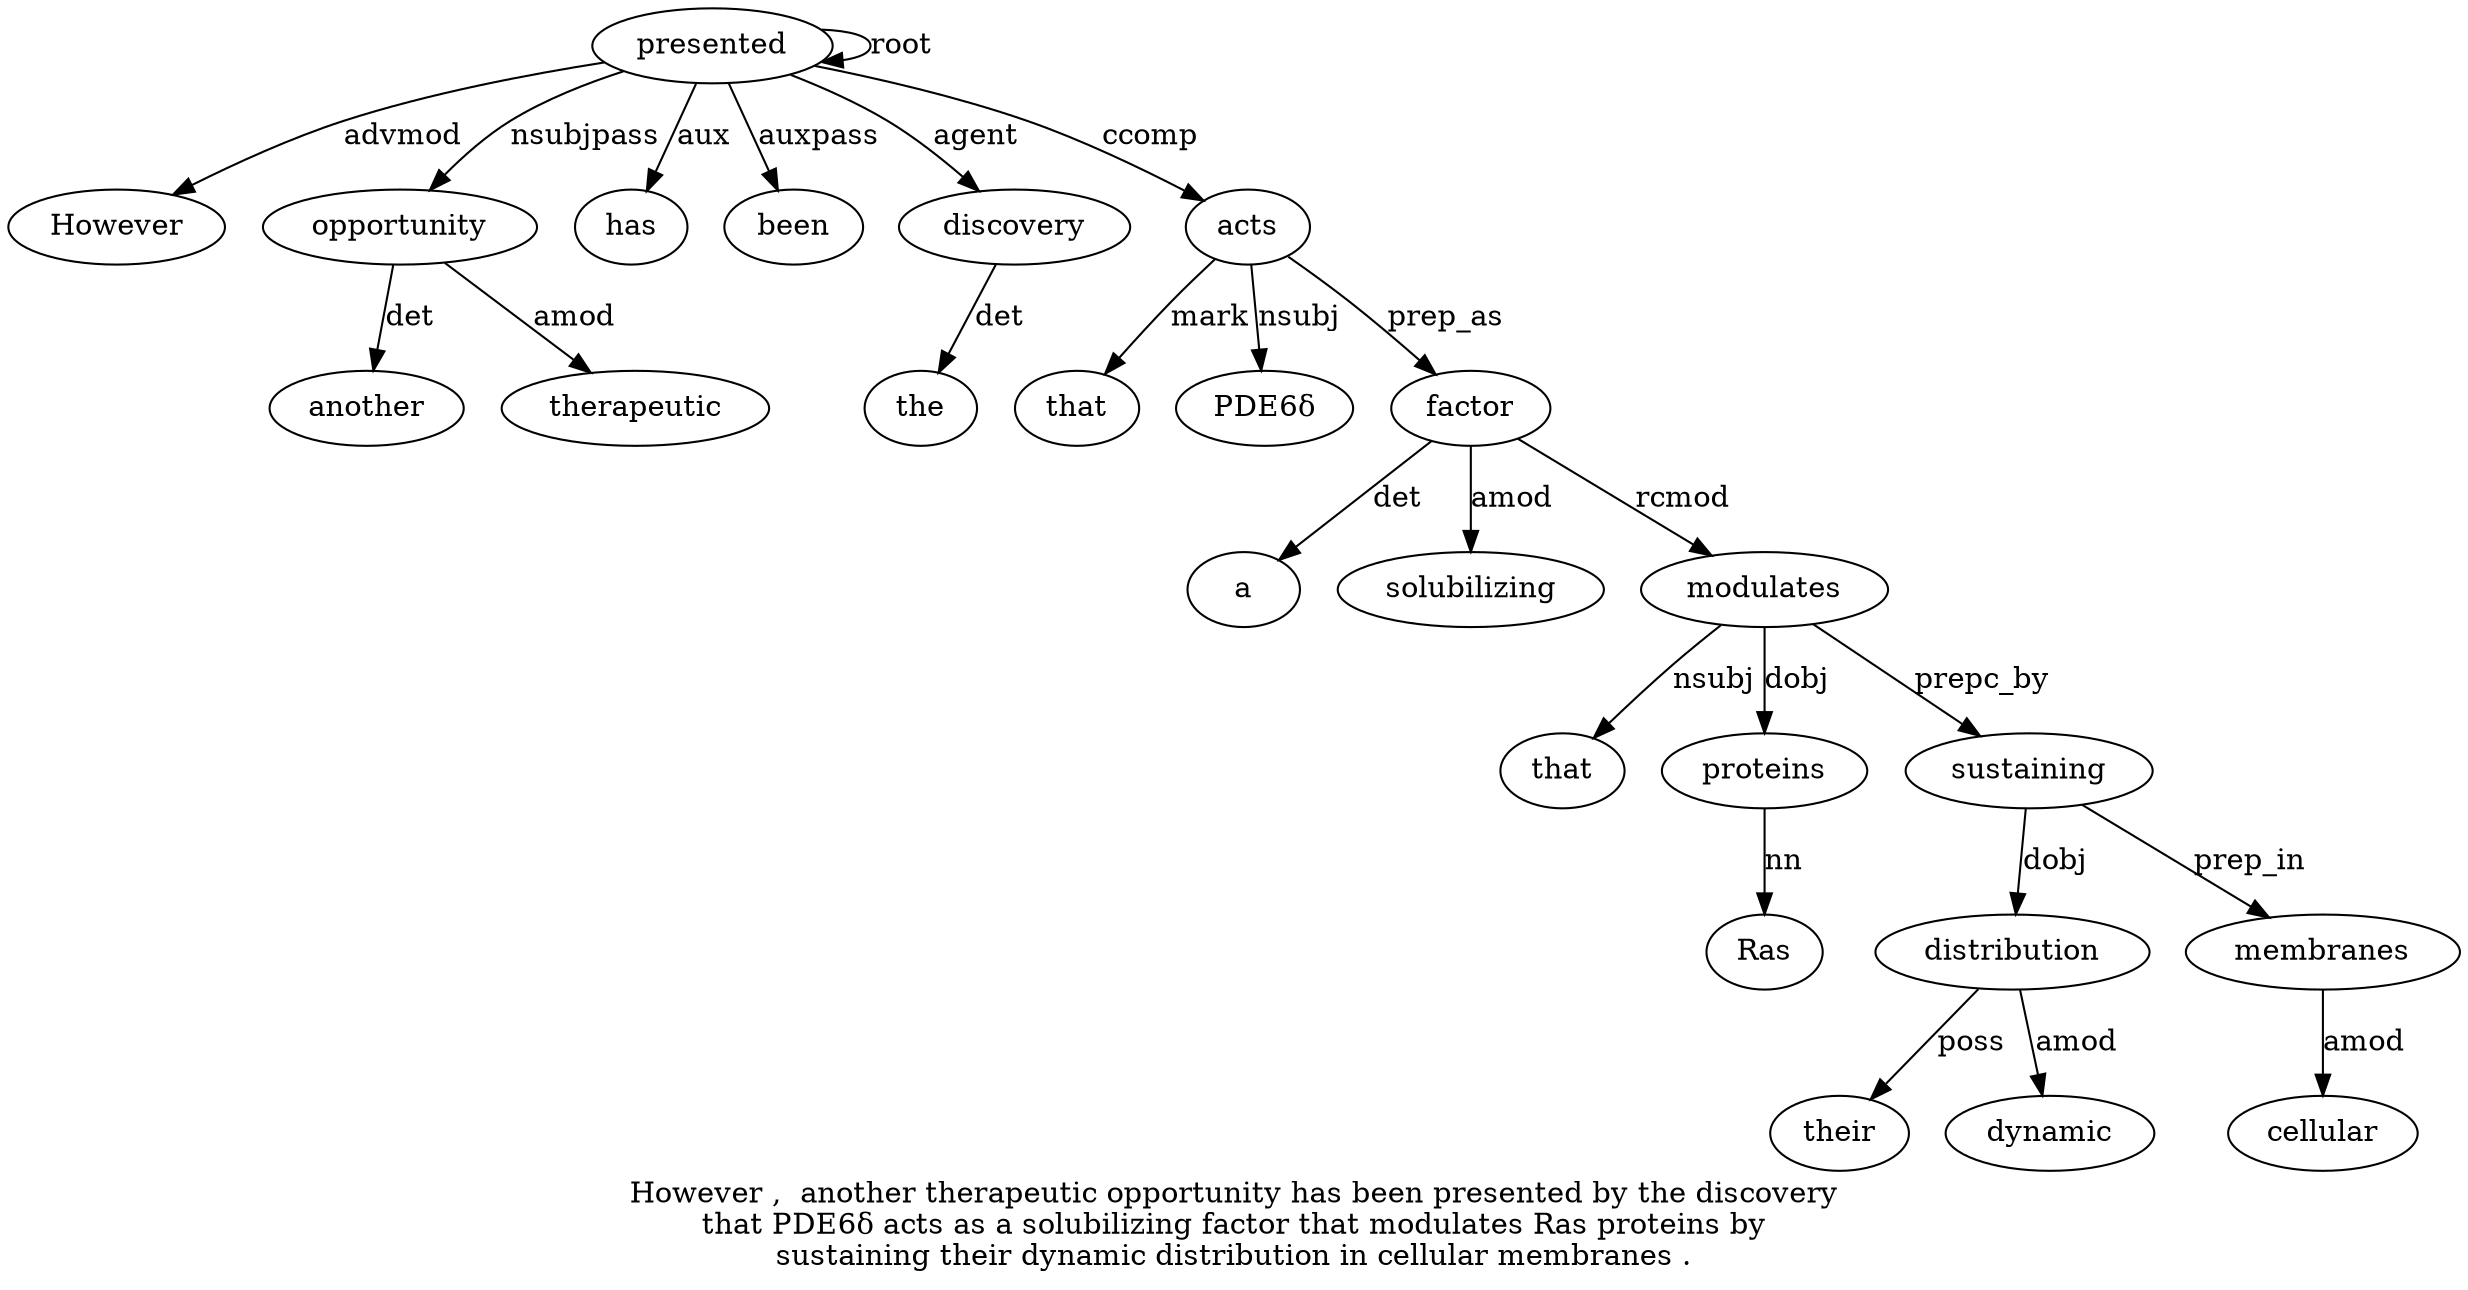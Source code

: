 digraph "However ,  another therapeutic opportunity has been presented by the discovery that PDE6δ acts as a solubilizing factor that modulates Ras proteins by sustaining their dynamic distribution in cellular membranes ." {
label="However ,  another therapeutic opportunity has been presented by the discovery
that PDE6δ acts as a solubilizing factor that modulates Ras proteins by
sustaining their dynamic distribution in cellular membranes .";
presented8 [style=filled, fillcolor=white, label=presented];
However1 [style=filled, fillcolor=white, label=However];
presented8 -> However1  [label=advmod];
opportunity5 [style=filled, fillcolor=white, label=opportunity];
another3 [style=filled, fillcolor=white, label=another];
opportunity5 -> another3  [label=det];
therapeutic4 [style=filled, fillcolor=white, label=therapeutic];
opportunity5 -> therapeutic4  [label=amod];
presented8 -> opportunity5  [label=nsubjpass];
has6 [style=filled, fillcolor=white, label=has];
presented8 -> has6  [label=aux];
been7 [style=filled, fillcolor=white, label=been];
presented8 -> been7  [label=auxpass];
presented8 -> presented8  [label=root];
discovery11 [style=filled, fillcolor=white, label=discovery];
the10 [style=filled, fillcolor=white, label=the];
discovery11 -> the10  [label=det];
presented8 -> discovery11  [label=agent];
acts14 [style=filled, fillcolor=white, label=acts];
that12 [style=filled, fillcolor=white, label=that];
acts14 -> that12  [label=mark];
"PDE6δ13" [style=filled, fillcolor=white, label="PDE6δ"];
acts14 -> "PDE6δ13"  [label=nsubj];
presented8 -> acts14  [label=ccomp];
factor18 [style=filled, fillcolor=white, label=factor];
a16 [style=filled, fillcolor=white, label=a];
factor18 -> a16  [label=det];
solubilizing17 [style=filled, fillcolor=white, label=solubilizing];
factor18 -> solubilizing17  [label=amod];
acts14 -> factor18  [label=prep_as];
modulates20 [style=filled, fillcolor=white, label=modulates];
that19 [style=filled, fillcolor=white, label=that];
modulates20 -> that19  [label=nsubj];
factor18 -> modulates20  [label=rcmod];
proteins22 [style=filled, fillcolor=white, label=proteins];
Ras21 [style=filled, fillcolor=white, label=Ras];
proteins22 -> Ras21  [label=nn];
modulates20 -> proteins22  [label=dobj];
sustaining24 [style=filled, fillcolor=white, label=sustaining];
modulates20 -> sustaining24  [label=prepc_by];
distribution27 [style=filled, fillcolor=white, label=distribution];
their25 [style=filled, fillcolor=white, label=their];
distribution27 -> their25  [label=poss];
dynamic26 [style=filled, fillcolor=white, label=dynamic];
distribution27 -> dynamic26  [label=amod];
sustaining24 -> distribution27  [label=dobj];
membranes30 [style=filled, fillcolor=white, label=membranes];
cellular29 [style=filled, fillcolor=white, label=cellular];
membranes30 -> cellular29  [label=amod];
sustaining24 -> membranes30  [label=prep_in];
}
